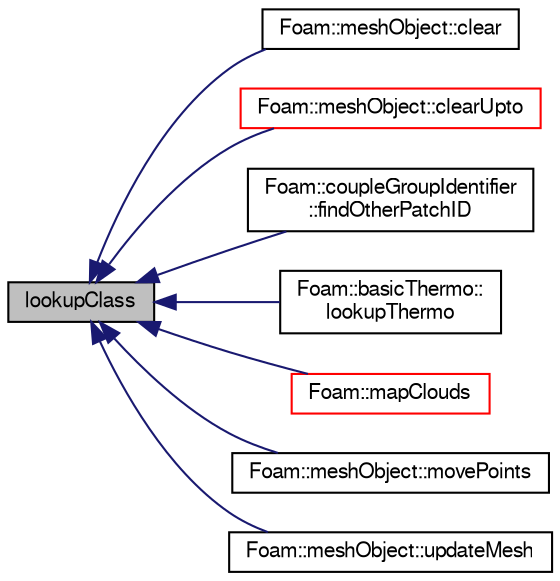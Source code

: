 digraph "lookupClass"
{
  bgcolor="transparent";
  edge [fontname="FreeSans",fontsize="10",labelfontname="FreeSans",labelfontsize="10"];
  node [fontname="FreeSans",fontsize="10",shape=record];
  rankdir="LR";
  Node1 [label="lookupClass",height=0.2,width=0.4,color="black", fillcolor="grey75", style="filled" fontcolor="black"];
  Node1 -> Node2 [dir="back",color="midnightblue",fontsize="10",style="solid",fontname="FreeSans"];
  Node2 [label="Foam::meshObject::clear",height=0.2,width=0.4,color="black",URL="$a01426.html#a680fb9c4fc2cc88395e087ad5804e5a5"];
  Node1 -> Node3 [dir="back",color="midnightblue",fontsize="10",style="solid",fontname="FreeSans"];
  Node3 [label="Foam::meshObject::clearUpto",height=0.2,width=0.4,color="red",URL="$a01426.html#a0dc06f14bf957cd6ad1714a838338857",tooltip="Clear all meshObject derived from FromType up to (but not including) "];
  Node1 -> Node4 [dir="back",color="midnightblue",fontsize="10",style="solid",fontname="FreeSans"];
  Node4 [label="Foam::coupleGroupIdentifier\l::findOtherPatchID",height=0.2,width=0.4,color="black",URL="$a00403.html#a6fdc498df90f9d5a54e8cca4d1cd1b51",tooltip="Find other patch and region. Returns index of patch and sets. "];
  Node1 -> Node5 [dir="back",color="midnightblue",fontsize="10",style="solid",fontname="FreeSans"];
  Node5 [label="Foam::basicThermo::\llookupThermo",height=0.2,width=0.4,color="black",URL="$a00115.html#a1a973e5b42d222c61500a0d68386822d"];
  Node1 -> Node6 [dir="back",color="midnightblue",fontsize="10",style="solid",fontname="FreeSans"];
  Node6 [label="Foam::mapClouds",height=0.2,width=0.4,color="red",URL="$a10237.html#a6be781af3daa081b41b12982c81ea787",tooltip="Generic Geometric field mapper. "];
  Node1 -> Node7 [dir="back",color="midnightblue",fontsize="10",style="solid",fontname="FreeSans"];
  Node7 [label="Foam::meshObject::movePoints",height=0.2,width=0.4,color="black",URL="$a01426.html#a1f0776a32a30d50c5b33489cb05f4d11"];
  Node1 -> Node8 [dir="back",color="midnightblue",fontsize="10",style="solid",fontname="FreeSans"];
  Node8 [label="Foam::meshObject::updateMesh",height=0.2,width=0.4,color="black",URL="$a01426.html#a35d9e31943796db6cf19e39e089af8c2"];
}
